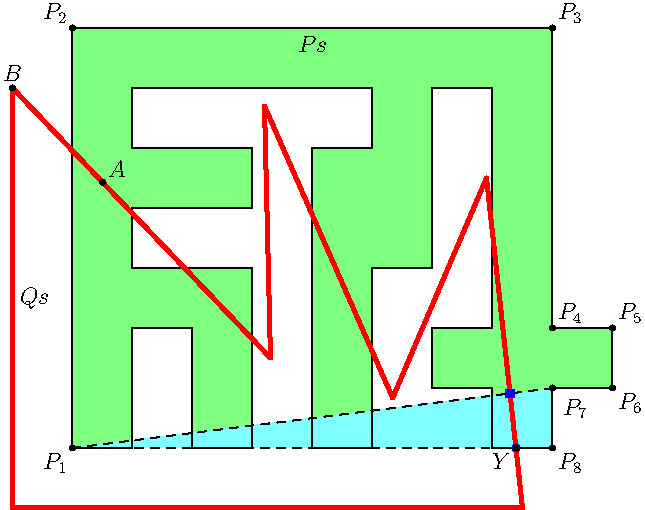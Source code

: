 unitsize(30);

pair[] ps = {(0,0),
            (0,7),
            (8,7),
            (8,2),
            (9,2),
            (9,1),
            (8,1),
            (8,0),
            (7,0),
            (7,1),
            (6,1),
            (6,2),
            (7,2),
            (7,6),
            (6,6),
            (6,6),
            (6,3),
            (5,3),
            (5,0),
            (4,0),
            (4,5),
            (5,5),
            (5,6),
            (1,6),
            (1,5),
            (3,5),
            (3,4),
            (1,4),
            (1,3),
            (1,3),
            (3,3),
            (3,0),
            (2,0),
            (2,2),
            (1,2),
            (1,0),
             (0,0)};

pair q6 = extension(ps[0],ps[3],(3.2,5.7),(5.5,1));
pair q6 = extension(ps[0],ps[3],(3.2,5.7),(5.5,1))+(0,-0.5);
pair[] qs = {(-1,6),(3.3,1.5),(3.2,5.7),q6,(6.9,4.5),(7.5,-1),(-1,-1),(-1,6)};

path pathOfPolyseg(pair[] ps) {
  path polyseg;
  for (pair p:ps) {
    polyseg = polyseg -- p;
  }
  return polyseg;
}

void base(int i) {
  picture p;
  currentpicture = p;
  unitsize(30);
  fill(pathOfPolyseg(ps)--cycle,p=lightgreen);

  if (i >= 0) {
    fill(ps[0]--ps[i]--ps[i+1]--cycle,p=lightcyan);
  }

  if (i >= 0) {
    draw(ps[0]--ps[i],p=dashed);
    draw(ps[0]--ps[i+1],p=dashed);
  }
  if (i == 0) {
    draw(pathOfPolyseg(ps[1:]));
  }
  else {
    draw(pathOfPolyseg(ps)--cycle);
  }
  
  label("$Ps$",ps[1]--ps[2]);
  dot("$P_1$",ps[0],SW);
  dot("$P_2$",ps[1],NW);
  dot("$P_3$",ps[2],NE);
  dot("$P_4$",ps[3],NE);
  dot("$P_5$",ps[4],NE);
  dot("$P_6$",ps[5],SE);
  dot("$P_7$",ps[6],2*SE);
  dot("$P_8$",ps[7],SE);  
}

void addQs(int i) {
  label("$Qs$",qs[6]--qs[7]);  
  draw(pathOfPolyseg(qs),p=red+2);
  pen square=makepen(scale(3)*polygon(4))+blue;
  if (i >= 0) {
    dot(intersectionpoints(ps[0]--ps[i]--cycle,pathOfPolyseg(qs)),p=square+4);
    dot(intersectionpoints(ps[0]--ps[i+1]--cycle,pathOfPolyseg(qs)),p=blue+4);
  }

  if (i==1) {
    dot("$O$",intersectionpoints(ps[0]--ps[i]--cycle,pathOfPolyseg(qs))[0],SW);
  }
  if (i==6) {
    dot("$Y$",intersectionpoints(ps[0]--ps[i+1]--cycle,pathOfPolyseg(qs))[0],SW);
  }
}

pair raycast(pair pos, pair target, path p) {
  pair[] inters = intersectionpoints(pos--target,p);
  inters.push(target);
  inters = sort(inters,new bool(pair p,pair q) {return (arclength(pos--p) < arclength(pos--q));});
  return inters[0];
}

base(-1);

pair inter1 = intersectionpoints(ps[0]--ps[1],pathOfPolyseg(qs))[0];
pair target = qs[1]+0.7*(qs[1]-inter1);
pair pos = inter1+0.01*(target-inter1);

for (pair p : intersectionpoints(pos--target,pathOfPolyseg(ps))) {
  dot(p);
}

label("$h$",pos--target,W);

draw(inter1--target,p=dashed);
pair raycasted = raycast(pos,target,pathOfPolyseg(ps));
dot("$X$",inter1,W);
dot("$A$",midpoint(inter1--raycasted),NE);
dot("$H$",raycasted,W);

pair target2 = inter1 + inter1-raycasted;
dot("$B$",target2,N);
draw(inter1--target2,p=dashed);

shipout(prefix="rayCast1",format="pdf");

for (int i=1;i<7;++i) {
  base(i);
  addQs(i);
  dot("$A$",midpoint(inter1--raycasted),NE);
  dot("$B$",target2,N);
  shipout(prefix="ParityProof"+format("%i",i),format="pdf");
}

